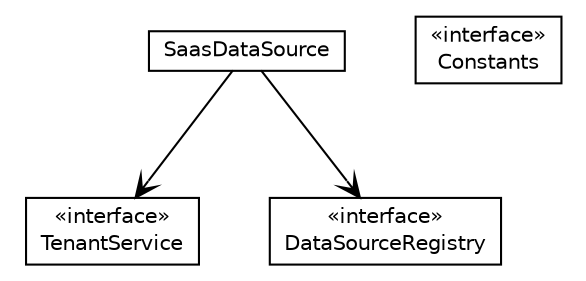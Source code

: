 #!/usr/local/bin/dot
#
# Class diagram 
# Generated by UMLGraph version R5_6_6-8-g8d7759 (http://www.umlgraph.org/)
#

digraph G {
	edge [fontname="Helvetica",fontsize=10,labelfontname="Helvetica",labelfontsize=10];
	node [fontname="Helvetica",fontsize=10,shape=plaintext];
	nodesep=0.25;
	ranksep=0.5;
	// org.dayatang.datasource4saas.TenantService
	c0 [label=<<table title="org.dayatang.datasource4saas.TenantService" border="0" cellborder="1" cellspacing="0" cellpadding="2" port="p" href="./TenantService.html">
		<tr><td><table border="0" cellspacing="0" cellpadding="1">
<tr><td align="center" balign="center"> &#171;interface&#187; </td></tr>
<tr><td align="center" balign="center"> TenantService </td></tr>
		</table></td></tr>
		</table>>, URL="./TenantService.html", fontname="Helvetica", fontcolor="black", fontsize=10.0];
	// org.dayatang.datasource4saas.SaasDataSource
	c1 [label=<<table title="org.dayatang.datasource4saas.SaasDataSource" border="0" cellborder="1" cellspacing="0" cellpadding="2" port="p" href="./SaasDataSource.html">
		<tr><td><table border="0" cellspacing="0" cellpadding="1">
<tr><td align="center" balign="center"> SaasDataSource </td></tr>
		</table></td></tr>
		</table>>, URL="./SaasDataSource.html", fontname="Helvetica", fontcolor="black", fontsize=10.0];
	// org.dayatang.datasource4saas.DataSourceRegistry
	c2 [label=<<table title="org.dayatang.datasource4saas.DataSourceRegistry" border="0" cellborder="1" cellspacing="0" cellpadding="2" port="p" href="./DataSourceRegistry.html">
		<tr><td><table border="0" cellspacing="0" cellpadding="1">
<tr><td align="center" balign="center"> &#171;interface&#187; </td></tr>
<tr><td align="center" balign="center"> DataSourceRegistry </td></tr>
		</table></td></tr>
		</table>>, URL="./DataSourceRegistry.html", fontname="Helvetica", fontcolor="black", fontsize=10.0];
	// org.dayatang.datasource4saas.Constants
	c3 [label=<<table title="org.dayatang.datasource4saas.Constants" border="0" cellborder="1" cellspacing="0" cellpadding="2" port="p" href="./Constants.html">
		<tr><td><table border="0" cellspacing="0" cellpadding="1">
<tr><td align="center" balign="center"> &#171;interface&#187; </td></tr>
<tr><td align="center" balign="center"> Constants </td></tr>
		</table></td></tr>
		</table>>, URL="./Constants.html", fontname="Helvetica", fontcolor="black", fontsize=10.0];
	// org.dayatang.datasource4saas.SaasDataSource NAVASSOC org.dayatang.datasource4saas.TenantService
	c1:p -> c0:p [taillabel="", label=" "headlabel="", fontname="Helvetica", fontcolor="black", fontsize=10.0, color="black", arrowhead=open];
	// org.dayatang.datasource4saas.SaasDataSource NAVASSOC org.dayatang.datasource4saas.DataSourceRegistry
	c1:p -> c2:p [taillabel="", label=" "headlabel="", fontname="Helvetica", fontcolor="black", fontsize=10.0, color="black", arrowhead=open];
}

